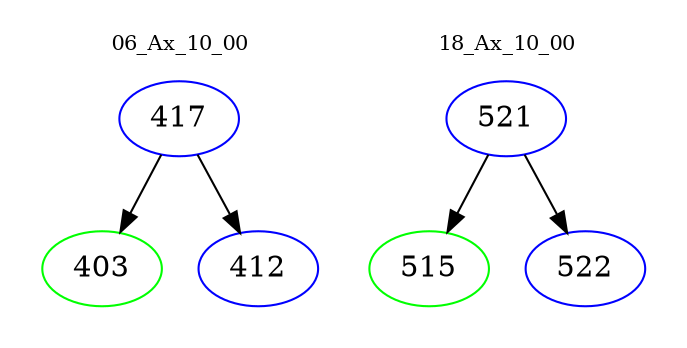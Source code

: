 digraph{
subgraph cluster_0 {
color = white
label = "06_Ax_10_00";
fontsize=10;
T0_417 [label="417", color="blue"]
T0_417 -> T0_403 [color="black"]
T0_403 [label="403", color="green"]
T0_417 -> T0_412 [color="black"]
T0_412 [label="412", color="blue"]
}
subgraph cluster_1 {
color = white
label = "18_Ax_10_00";
fontsize=10;
T1_521 [label="521", color="blue"]
T1_521 -> T1_515 [color="black"]
T1_515 [label="515", color="green"]
T1_521 -> T1_522 [color="black"]
T1_522 [label="522", color="blue"]
}
}
